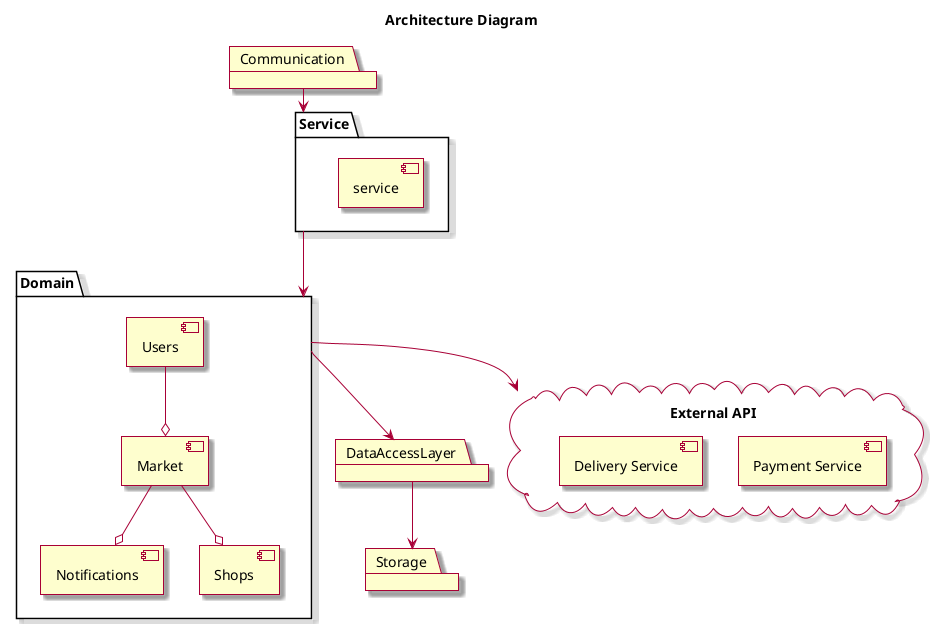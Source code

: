 @startuml

skin rose

title Architecture Diagram

package "Communication" {
}

package "Service" {
    component [service]
}

package "Domain"{
  component [Users]
  component [Notifications]
  component [Shops]
  component [Market]
}

package "DataAccessLayer"{

}

package "Storage"{

}

cloud "External API" as API{
  component [Payment Service]
  component [Delivery Service]
} 


Service -down-> Domain
Communication -down-> Service
Domain -down-> DataAccessLayer
DataAccessLayer -down-> Storage

Users --o Market

Market --o Shops
Market --o Notifications


Domain -down-> API


@enduml